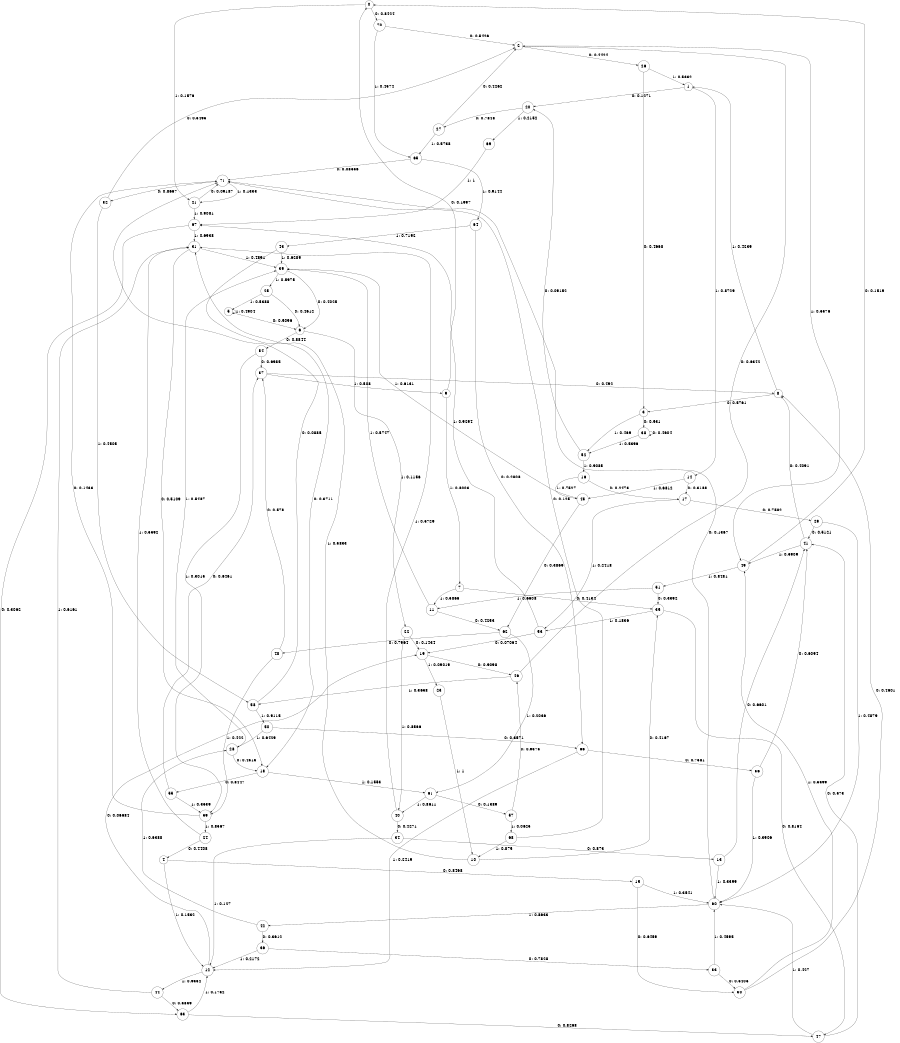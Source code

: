 digraph "ch23randomL9" {
size = "6,8.5";
ratio = "fill";
node [shape = circle];
node [fontsize = 24];
edge [fontsize = 24];
0 -> 70 [label = "0: 0.8424   "];
0 -> 21 [label = "1: 0.1576   "];
1 -> 20 [label = "0: 0.1271   "];
1 -> 14 [label = "1: 0.8729   "];
2 -> 26 [label = "0: 0.4424   "];
2 -> 49 [label = "1: 0.5576   "];
3 -> 38 [label = "0: 0.531    "];
3 -> 52 [label = "1: 0.469    "];
4 -> 15 [label = "0: 0.8468   "];
4 -> 12 [label = "1: 0.1532   "];
5 -> 6 [label = "0: 0.5096   "];
5 -> 5 [label = "1: 0.4904   "];
6 -> 54 [label = "0: 0.8844   "];
6 -> 22 [label = "1: 0.1156   "];
7 -> 35 [label = "0: 0.4134   "];
7 -> 11 [label = "1: 0.5866   "];
8 -> 3 [label = "0: 0.5761   "];
8 -> 1 [label = "1: 0.4239   "];
9 -> 0 [label = "0: 0.1997   "];
9 -> 7 [label = "1: 0.8003   "];
10 -> 35 [label = "0: 0.4167   "];
10 -> 31 [label = "1: 0.5833   "];
11 -> 62 [label = "0: 0.4253   "];
11 -> 39 [label = "1: 0.5747   "];
12 -> 19 [label = "0: 0.06684  "];
12 -> 44 [label = "1: 0.9332   "];
13 -> 41 [label = "0: 0.6601   "];
13 -> 60 [label = "1: 0.3399   "];
14 -> 17 [label = "0: 0.3188   "];
14 -> 45 [label = "1: 0.6812   "];
15 -> 30 [label = "0: 0.6459   "];
15 -> 60 [label = "1: 0.3541   "];
16 -> 17 [label = "0: 0.2473   "];
16 -> 45 [label = "1: 0.7527   "];
17 -> 29 [label = "0: 0.7582   "];
17 -> 53 [label = "1: 0.2418   "];
18 -> 55 [label = "0: 0.8447   "];
18 -> 61 [label = "1: 0.1553   "];
19 -> 46 [label = "0: 0.9098   "];
19 -> 23 [label = "1: 0.09019  "];
20 -> 27 [label = "0: 0.7848   "];
20 -> 69 [label = "1: 0.2152   "];
21 -> 71 [label = "0: 0.09187  "];
21 -> 67 [label = "1: 0.9081   "];
22 -> 19 [label = "0: 0.1434   "];
22 -> 40 [label = "1: 0.8566   "];
23 -> 10 [label = "1: 1        "];
24 -> 4 [label = "0: 0.4408   "];
24 -> 31 [label = "1: 0.5592   "];
25 -> 6 [label = "0: 0.4612   "];
25 -> 5 [label = "1: 0.5388   "];
26 -> 3 [label = "0: 0.4668   "];
26 -> 1 [label = "1: 0.5332   "];
27 -> 2 [label = "0: 0.4262   "];
27 -> 65 [label = "1: 0.5738   "];
28 -> 18 [label = "0: 0.4513   "];
28 -> 39 [label = "1: 0.5487   "];
29 -> 41 [label = "0: 0.5121   "];
29 -> 60 [label = "1: 0.4879   "];
30 -> 8 [label = "0: 0.4601   "];
30 -> 49 [label = "1: 0.5399   "];
31 -> 18 [label = "0: 0.5109   "];
31 -> 39 [label = "1: 0.4891   "];
32 -> 2 [label = "0: 0.5495   "];
32 -> 58 [label = "1: 0.4505   "];
33 -> 30 [label = "0: 0.5405   "];
33 -> 60 [label = "1: 0.4595   "];
34 -> 13 [label = "0: 0.873    "];
34 -> 12 [label = "1: 0.127    "];
35 -> 47 [label = "0: 0.8164   "];
35 -> 53 [label = "1: 0.1836   "];
36 -> 33 [label = "0: 0.7828   "];
36 -> 12 [label = "1: 0.2172   "];
37 -> 8 [label = "0: 0.492    "];
37 -> 9 [label = "1: 0.508    "];
38 -> 38 [label = "0: 0.4604   "];
38 -> 52 [label = "1: 0.5396   "];
39 -> 6 [label = "0: 0.4025   "];
39 -> 25 [label = "1: 0.5975   "];
40 -> 34 [label = "0: 0.4271   "];
40 -> 31 [label = "1: 0.5729   "];
41 -> 8 [label = "0: 0.4091   "];
41 -> 49 [label = "1: 0.5909   "];
42 -> 36 [label = "0: 0.3612   "];
42 -> 28 [label = "1: 0.6388   "];
43 -> 18 [label = "0: 0.3711   "];
43 -> 39 [label = "1: 0.6289   "];
44 -> 63 [label = "0: 0.3839   "];
44 -> 31 [label = "1: 0.6161   "];
45 -> 62 [label = "0: 0.3869   "];
45 -> 39 [label = "1: 0.6131   "];
46 -> 2 [label = "0: 0.6342   "];
46 -> 58 [label = "1: 0.3658   "];
47 -> 41 [label = "0: 0.573    "];
47 -> 60 [label = "1: 0.427    "];
48 -> 37 [label = "0: 0.578    "];
48 -> 59 [label = "1: 0.422    "];
49 -> 0 [label = "0: 0.1519   "];
49 -> 51 [label = "1: 0.8481   "];
50 -> 66 [label = "0: 0.3571   "];
50 -> 28 [label = "1: 0.6429   "];
51 -> 35 [label = "0: 0.3392   "];
51 -> 11 [label = "1: 0.6608   "];
52 -> 20 [label = "0: 0.09152  "];
52 -> 16 [label = "1: 0.9085   "];
53 -> 19 [label = "0: 0.07064  "];
53 -> 67 [label = "1: 0.9294   "];
54 -> 37 [label = "0: 0.6985   "];
54 -> 59 [label = "1: 0.3015   "];
55 -> 37 [label = "0: 0.6461   "];
55 -> 59 [label = "1: 0.3539   "];
56 -> 41 [label = "0: 0.6094   "];
56 -> 60 [label = "1: 0.3906   "];
57 -> 46 [label = "0: 0.9375   "];
57 -> 68 [label = "1: 0.0625   "];
58 -> 71 [label = "0: 0.0885   "];
58 -> 50 [label = "1: 0.9115   "];
59 -> 71 [label = "0: 0.1433   "];
59 -> 24 [label = "1: 0.8567   "];
60 -> 71 [label = "0: 0.1367   "];
60 -> 42 [label = "1: 0.8633   "];
61 -> 57 [label = "0: 0.1389   "];
61 -> 40 [label = "1: 0.8611   "];
62 -> 48 [label = "0: 0.7964   "];
62 -> 61 [label = "1: 0.2036   "];
63 -> 47 [label = "0: 0.8268   "];
63 -> 12 [label = "1: 0.1732   "];
64 -> 66 [label = "0: 0.2808   "];
64 -> 43 [label = "1: 0.7192   "];
65 -> 71 [label = "0: 0.08556  "];
65 -> 64 [label = "1: 0.9144   "];
66 -> 56 [label = "0: 0.7581   "];
66 -> 12 [label = "1: 0.2419   "];
67 -> 63 [label = "0: 0.3062   "];
67 -> 31 [label = "1: 0.6938   "];
68 -> 71 [label = "0: 0.125    "];
68 -> 10 [label = "1: 0.875    "];
69 -> 67 [label = "1: 1        "];
70 -> 2 [label = "0: 0.5426   "];
70 -> 65 [label = "1: 0.4574   "];
71 -> 32 [label = "0: 0.8667   "];
71 -> 21 [label = "1: 0.1333   "];
}